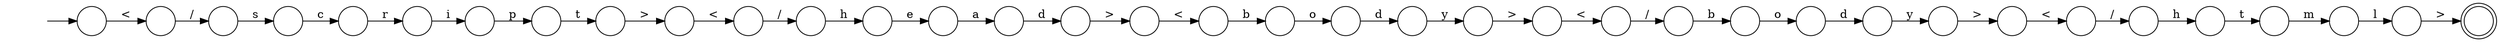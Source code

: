 digraph Automaton {
  rankdir = LR;
  0 [shape=circle,label=""];
  0 -> 20 [label="h"]
  1 [shape=circle,label=""];
  1 -> 13 [label="l"]
  2 [shape=circle,label=""];
  2 -> 30 [label="<"]
  3 [shape=circle,label=""];
  3 -> 9 [label="s"]
  4 [shape=circle,label=""];
  4 -> 36 [label="/"]
  5 [shape=circle,label=""];
  5 -> 18 [label="r"]
  6 [shape=circle,label=""];
  initial [shape=plaintext,label=""];
  initial -> 6
  6 -> 34 [label="<"]
  7 [shape=circle,label=""];
  7 -> 26 [label="o"]
  8 [shape=circle,label=""];
  8 -> 2 [label=">"]
  9 [shape=circle,label=""];
  9 -> 5 [label="c"]
  10 [shape=circle,label=""];
  10 -> 19 [label="a"]
  11 [shape=circle,label=""];
  11 -> 23 [label="p"]
  12 [shape=circle,label=""];
  12 -> 22 [label="<"]
  13 [shape=circle,label=""];
  13 -> 14 [label=">"]
  14 [shape=doublecircle,label=""];
  15 [shape=circle,label=""];
  15 -> 35 [label="y"]
  16 [shape=circle,label=""];
  16 -> 24 [label="h"]
  17 [shape=circle,label=""];
  17 -> 4 [label="<"]
  18 [shape=circle,label=""];
  18 -> 11 [label="i"]
  19 [shape=circle,label=""];
  19 -> 25 [label="d"]
  20 [shape=circle,label=""];
  20 -> 10 [label="e"]
  21 [shape=circle,label=""];
  21 -> 27 [label="<"]
  22 [shape=circle,label=""];
  22 -> 7 [label="b"]
  23 [shape=circle,label=""];
  23 -> 8 [label="t"]
  24 [shape=circle,label=""];
  24 -> 32 [label="t"]
  25 [shape=circle,label=""];
  25 -> 12 [label=">"]
  26 [shape=circle,label=""];
  26 -> 15 [label="d"]
  27 [shape=circle,label=""];
  27 -> 16 [label="/"]
  28 [shape=circle,label=""];
  28 -> 33 [label="o"]
  29 [shape=circle,label=""];
  29 -> 21 [label=">"]
  30 [shape=circle,label=""];
  30 -> 0 [label="/"]
  31 [shape=circle,label=""];
  31 -> 29 [label="y"]
  32 [shape=circle,label=""];
  32 -> 1 [label="m"]
  33 [shape=circle,label=""];
  33 -> 31 [label="d"]
  34 [shape=circle,label=""];
  34 -> 3 [label="/"]
  35 [shape=circle,label=""];
  35 -> 17 [label=">"]
  36 [shape=circle,label=""];
  36 -> 28 [label="b"]
}
